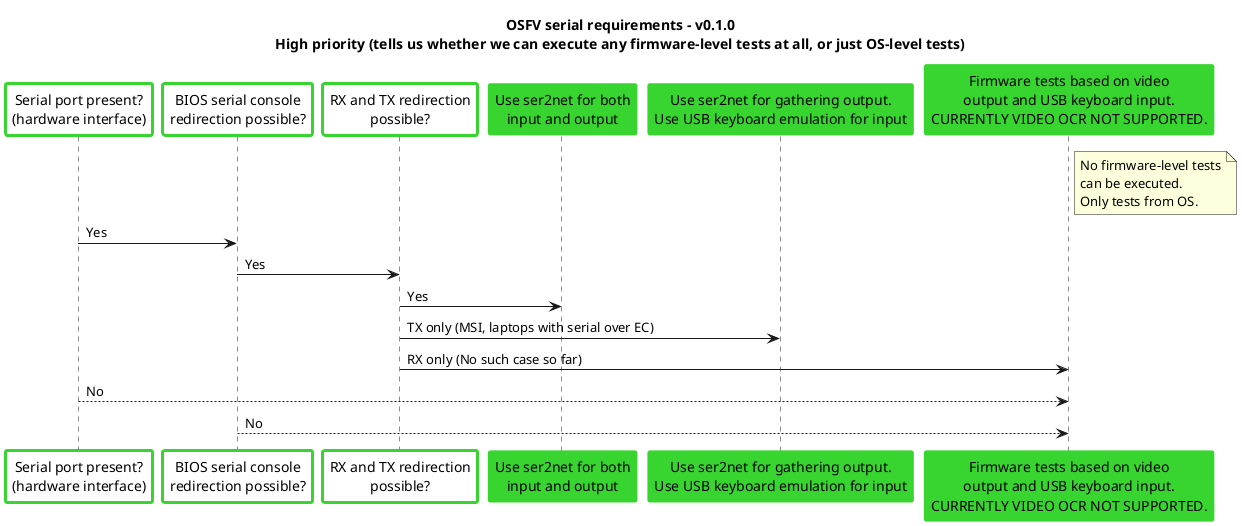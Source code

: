 ' SPDX-FileCopyrightText: 2024 3mdeb <contact@3mdeb.com>
'
' SPDX-License-Identifier: Apache-2.0

@startuml

title OSFV serial requirements - v0.1.0\nHigh priority (tells us whether we can execute any firmware-level tests at all, or just OS-level tests)

skinparam participantBorderColor #38d430
skinparam participantPadding 0
skinparam SequenceParticipantBorderThickness 3
skinparam participantBackgroundColor #white

participant "Serial port present?\n(hardware interface)" as SerialPort
participant "BIOS serial console\nredirection possible?" as BIOSConsole
participant "RX and TX redirection\npossible?" as RXTXRedirection

skinparam participantBackgroundColor #38d430

participant "Use ser2net for both\ninput and output" as output1
participant "Use ser2net for gathering output.\nUse USB keyboard emulation for input" as output2
participant "Firmware tests based on video\noutput and USB keyboard input.\nCURRENTLY VIDEO OCR NOT SUPPORTED." as output3

note right of output3
  No firmware-level tests
  can be executed.
  Only tests from OS.
end note

SerialPort -> BIOSConsole: Yes
BIOSConsole -> RXTXRedirection: Yes
RXTXRedirection -> output1: Yes
RXTXRedirection -> output2: TX only (MSI, laptops with serial over EC)
RXTXRedirection -> output3: RX only (No such case so far)

SerialPort --> output3: No
BIOSConsole --> output3: No

@enduml
